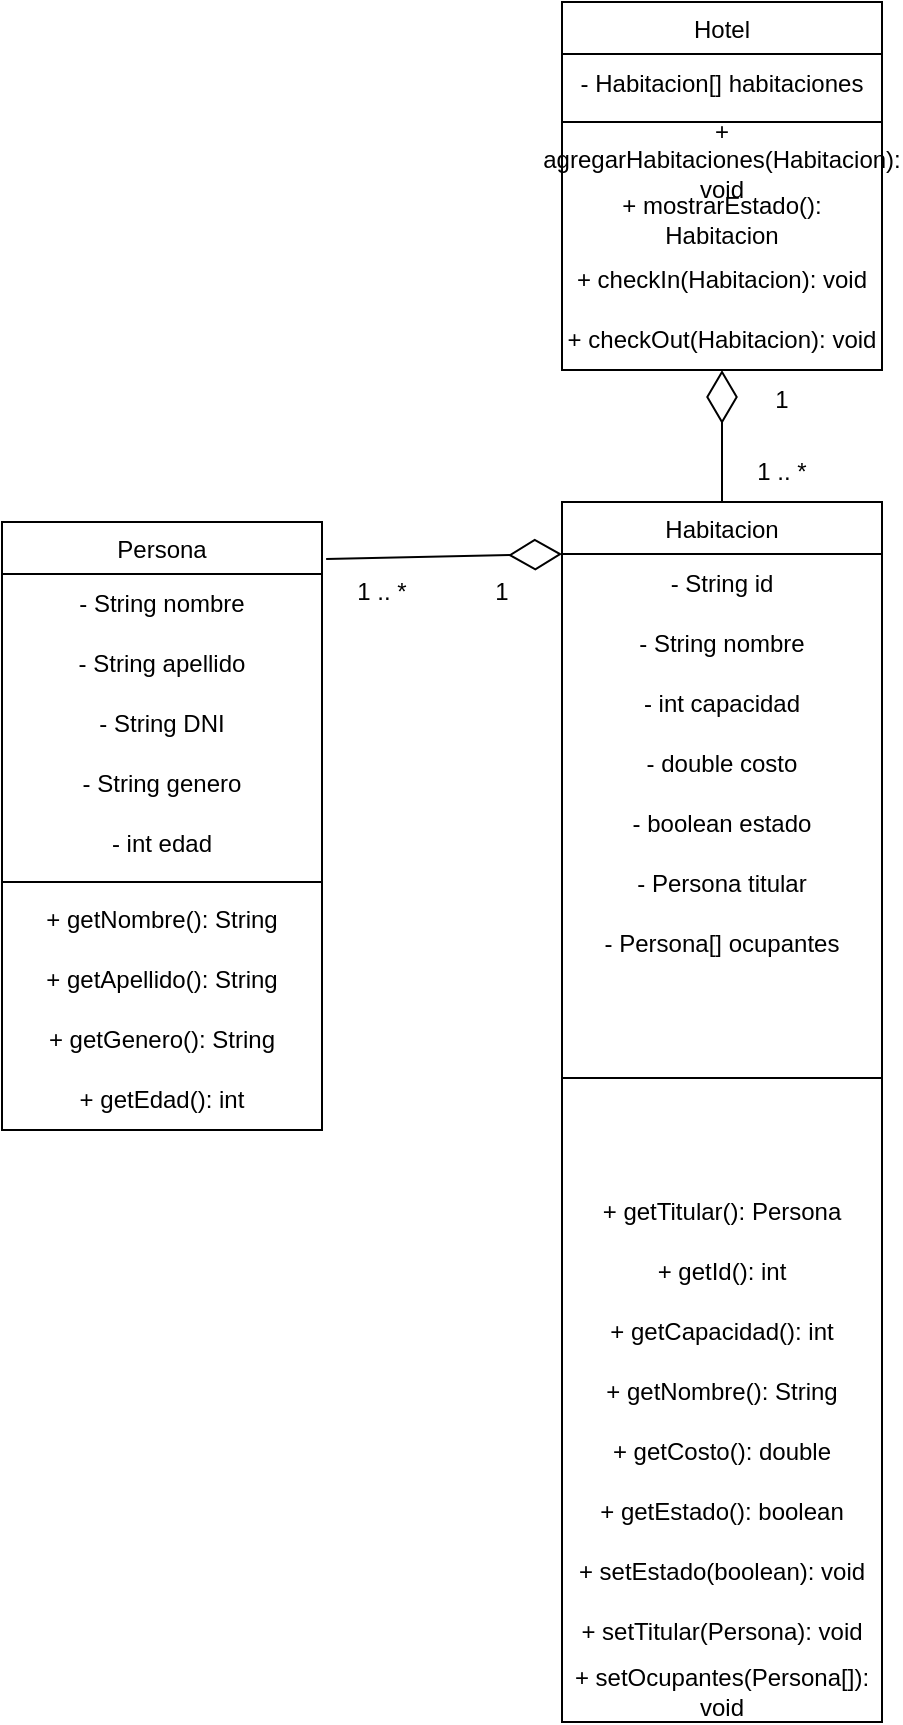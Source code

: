 <mxfile version="22.1.7" type="device">
  <diagram id="C5RBs43oDa-KdzZeNtuy" name="Page-1">
    <mxGraphModel dx="880" dy="470" grid="1" gridSize="10" guides="1" tooltips="1" connect="1" arrows="1" fold="1" page="1" pageScale="1" pageWidth="827" pageHeight="1169" math="0" shadow="0">
      <root>
        <mxCell id="WIyWlLk6GJQsqaUBKTNV-0" />
        <mxCell id="WIyWlLk6GJQsqaUBKTNV-1" parent="WIyWlLk6GJQsqaUBKTNV-0" />
        <mxCell id="zkfFHV4jXpPFQw0GAbJ--13" value="Hotel" style="swimlane;fontStyle=0;align=center;verticalAlign=top;childLayout=stackLayout;horizontal=1;startSize=26;horizontalStack=0;resizeParent=1;resizeLast=0;collapsible=1;marginBottom=0;rounded=0;shadow=0;strokeWidth=1;" parent="WIyWlLk6GJQsqaUBKTNV-1" vertex="1">
          <mxGeometry x="360" y="10" width="160" height="184" as="geometry">
            <mxRectangle x="340" y="380" width="170" height="26" as="alternateBounds" />
          </mxGeometry>
        </mxCell>
        <mxCell id="XlZfgi2PQy6FOsjFvYrP-2" value="- Habitacion[] habitaciones" style="text;html=1;strokeColor=none;fillColor=none;align=center;verticalAlign=middle;whiteSpace=wrap;rounded=0;" vertex="1" parent="zkfFHV4jXpPFQw0GAbJ--13">
          <mxGeometry y="26" width="160" height="30" as="geometry" />
        </mxCell>
        <mxCell id="zkfFHV4jXpPFQw0GAbJ--15" value="" style="line;html=1;strokeWidth=1;align=left;verticalAlign=middle;spacingTop=-1;spacingLeft=3;spacingRight=3;rotatable=0;labelPosition=right;points=[];portConstraint=eastwest;" parent="zkfFHV4jXpPFQw0GAbJ--13" vertex="1">
          <mxGeometry y="56" width="160" height="8" as="geometry" />
        </mxCell>
        <mxCell id="XlZfgi2PQy6FOsjFvYrP-23" value="+ agregarHabitaciones(Habitacion): void" style="text;html=1;strokeColor=none;fillColor=none;align=center;verticalAlign=middle;whiteSpace=wrap;rounded=0;" vertex="1" parent="zkfFHV4jXpPFQw0GAbJ--13">
          <mxGeometry y="64" width="160" height="30" as="geometry" />
        </mxCell>
        <mxCell id="XlZfgi2PQy6FOsjFvYrP-24" value="+ mostrarEstado(): Habitacion" style="text;html=1;strokeColor=none;fillColor=none;align=center;verticalAlign=middle;whiteSpace=wrap;rounded=0;" vertex="1" parent="zkfFHV4jXpPFQw0GAbJ--13">
          <mxGeometry y="94" width="160" height="30" as="geometry" />
        </mxCell>
        <mxCell id="XlZfgi2PQy6FOsjFvYrP-27" value="+ checkIn(Habitacion): void" style="text;html=1;strokeColor=none;fillColor=none;align=center;verticalAlign=middle;whiteSpace=wrap;rounded=0;" vertex="1" parent="zkfFHV4jXpPFQw0GAbJ--13">
          <mxGeometry y="124" width="160" height="30" as="geometry" />
        </mxCell>
        <mxCell id="XlZfgi2PQy6FOsjFvYrP-28" value="+ checkOut(Habitacion): void" style="text;html=1;strokeColor=none;fillColor=none;align=center;verticalAlign=middle;whiteSpace=wrap;rounded=0;" vertex="1" parent="zkfFHV4jXpPFQw0GAbJ--13">
          <mxGeometry y="154" width="160" height="30" as="geometry" />
        </mxCell>
        <mxCell id="XlZfgi2PQy6FOsjFvYrP-0" value="Persona" style="swimlane;fontStyle=0;align=center;verticalAlign=top;childLayout=stackLayout;horizontal=1;startSize=26;horizontalStack=0;resizeParent=1;resizeLast=0;collapsible=1;marginBottom=0;rounded=0;shadow=0;strokeWidth=1;" vertex="1" parent="WIyWlLk6GJQsqaUBKTNV-1">
          <mxGeometry x="80" y="270" width="160" height="304" as="geometry">
            <mxRectangle x="340" y="380" width="170" height="26" as="alternateBounds" />
          </mxGeometry>
        </mxCell>
        <mxCell id="XlZfgi2PQy6FOsjFvYrP-3" value="- String nombre" style="text;html=1;strokeColor=none;fillColor=none;align=center;verticalAlign=middle;whiteSpace=wrap;rounded=0;" vertex="1" parent="XlZfgi2PQy6FOsjFvYrP-0">
          <mxGeometry y="26" width="160" height="30" as="geometry" />
        </mxCell>
        <mxCell id="XlZfgi2PQy6FOsjFvYrP-16" value="- String apellido" style="text;html=1;strokeColor=none;fillColor=none;align=center;verticalAlign=middle;whiteSpace=wrap;rounded=0;" vertex="1" parent="XlZfgi2PQy6FOsjFvYrP-0">
          <mxGeometry y="56" width="160" height="30" as="geometry" />
        </mxCell>
        <mxCell id="XlZfgi2PQy6FOsjFvYrP-18" value="- String DNI" style="text;html=1;strokeColor=none;fillColor=none;align=center;verticalAlign=middle;whiteSpace=wrap;rounded=0;" vertex="1" parent="XlZfgi2PQy6FOsjFvYrP-0">
          <mxGeometry y="86" width="160" height="30" as="geometry" />
        </mxCell>
        <mxCell id="XlZfgi2PQy6FOsjFvYrP-17" value="- String genero" style="text;html=1;strokeColor=none;fillColor=none;align=center;verticalAlign=middle;whiteSpace=wrap;rounded=0;" vertex="1" parent="XlZfgi2PQy6FOsjFvYrP-0">
          <mxGeometry y="116" width="160" height="30" as="geometry" />
        </mxCell>
        <mxCell id="XlZfgi2PQy6FOsjFvYrP-19" value="- int edad" style="text;html=1;strokeColor=none;fillColor=none;align=center;verticalAlign=middle;whiteSpace=wrap;rounded=0;" vertex="1" parent="XlZfgi2PQy6FOsjFvYrP-0">
          <mxGeometry y="146" width="160" height="30" as="geometry" />
        </mxCell>
        <mxCell id="XlZfgi2PQy6FOsjFvYrP-1" value="" style="line;html=1;strokeWidth=1;align=left;verticalAlign=middle;spacingTop=-1;spacingLeft=3;spacingRight=3;rotatable=0;labelPosition=right;points=[];portConstraint=eastwest;" vertex="1" parent="XlZfgi2PQy6FOsjFvYrP-0">
          <mxGeometry y="176" width="160" height="8" as="geometry" />
        </mxCell>
        <mxCell id="XlZfgi2PQy6FOsjFvYrP-32" value="+ getNombre(): String" style="text;html=1;strokeColor=none;fillColor=none;align=center;verticalAlign=middle;whiteSpace=wrap;rounded=0;" vertex="1" parent="XlZfgi2PQy6FOsjFvYrP-0">
          <mxGeometry y="184" width="160" height="30" as="geometry" />
        </mxCell>
        <mxCell id="XlZfgi2PQy6FOsjFvYrP-44" value="+ getApellido(): String" style="text;html=1;strokeColor=none;fillColor=none;align=center;verticalAlign=middle;whiteSpace=wrap;rounded=0;" vertex="1" parent="XlZfgi2PQy6FOsjFvYrP-0">
          <mxGeometry y="214" width="160" height="30" as="geometry" />
        </mxCell>
        <mxCell id="XlZfgi2PQy6FOsjFvYrP-31" value="+ getGenero(): String" style="text;html=1;strokeColor=none;fillColor=none;align=center;verticalAlign=middle;whiteSpace=wrap;rounded=0;" vertex="1" parent="XlZfgi2PQy6FOsjFvYrP-0">
          <mxGeometry y="244" width="160" height="30" as="geometry" />
        </mxCell>
        <mxCell id="XlZfgi2PQy6FOsjFvYrP-45" value="+ getEdad(): int" style="text;html=1;strokeColor=none;fillColor=none;align=center;verticalAlign=middle;whiteSpace=wrap;rounded=0;" vertex="1" parent="XlZfgi2PQy6FOsjFvYrP-0">
          <mxGeometry y="274" width="160" height="30" as="geometry" />
        </mxCell>
        <mxCell id="XlZfgi2PQy6FOsjFvYrP-7" value="Habitacion" style="swimlane;fontStyle=0;align=center;verticalAlign=top;childLayout=stackLayout;horizontal=1;startSize=26;horizontalStack=0;resizeParent=1;resizeLast=0;collapsible=1;marginBottom=0;rounded=0;shadow=0;strokeWidth=1;" vertex="1" parent="WIyWlLk6GJQsqaUBKTNV-1">
          <mxGeometry x="360" y="260" width="160" height="610" as="geometry">
            <mxRectangle x="340" y="380" width="170" height="26" as="alternateBounds" />
          </mxGeometry>
        </mxCell>
        <mxCell id="XlZfgi2PQy6FOsjFvYrP-8" value="- String id" style="text;html=1;strokeColor=none;fillColor=none;align=center;verticalAlign=middle;whiteSpace=wrap;rounded=0;" vertex="1" parent="XlZfgi2PQy6FOsjFvYrP-7">
          <mxGeometry y="26" width="160" height="30" as="geometry" />
        </mxCell>
        <mxCell id="XlZfgi2PQy6FOsjFvYrP-14" value="- String nombre" style="text;html=1;strokeColor=none;fillColor=none;align=center;verticalAlign=middle;whiteSpace=wrap;rounded=0;" vertex="1" parent="XlZfgi2PQy6FOsjFvYrP-7">
          <mxGeometry y="56" width="160" height="30" as="geometry" />
        </mxCell>
        <mxCell id="XlZfgi2PQy6FOsjFvYrP-5" value="- int capacidad" style="text;html=1;strokeColor=none;fillColor=none;align=center;verticalAlign=middle;whiteSpace=wrap;rounded=0;" vertex="1" parent="XlZfgi2PQy6FOsjFvYrP-7">
          <mxGeometry y="86" width="160" height="30" as="geometry" />
        </mxCell>
        <mxCell id="XlZfgi2PQy6FOsjFvYrP-13" value="- double costo" style="text;html=1;strokeColor=none;fillColor=none;align=center;verticalAlign=middle;whiteSpace=wrap;rounded=0;" vertex="1" parent="XlZfgi2PQy6FOsjFvYrP-7">
          <mxGeometry y="116" width="160" height="30" as="geometry" />
        </mxCell>
        <mxCell id="XlZfgi2PQy6FOsjFvYrP-15" value="- boolean estado" style="text;html=1;strokeColor=none;fillColor=none;align=center;verticalAlign=middle;whiteSpace=wrap;rounded=0;" vertex="1" parent="XlZfgi2PQy6FOsjFvYrP-7">
          <mxGeometry y="146" width="160" height="30" as="geometry" />
        </mxCell>
        <mxCell id="XlZfgi2PQy6FOsjFvYrP-20" value="- Persona titular" style="text;html=1;strokeColor=none;fillColor=none;align=center;verticalAlign=middle;whiteSpace=wrap;rounded=0;" vertex="1" parent="XlZfgi2PQy6FOsjFvYrP-7">
          <mxGeometry y="176" width="160" height="30" as="geometry" />
        </mxCell>
        <mxCell id="XlZfgi2PQy6FOsjFvYrP-21" value="- Persona[] ocupantes" style="text;html=1;strokeColor=none;fillColor=none;align=center;verticalAlign=middle;whiteSpace=wrap;rounded=0;" vertex="1" parent="XlZfgi2PQy6FOsjFvYrP-7">
          <mxGeometry y="206" width="160" height="30" as="geometry" />
        </mxCell>
        <mxCell id="XlZfgi2PQy6FOsjFvYrP-9" value="" style="line;html=1;strokeWidth=1;align=left;verticalAlign=middle;spacingTop=-1;spacingLeft=3;spacingRight=3;rotatable=0;labelPosition=right;points=[];portConstraint=eastwest;" vertex="1" parent="XlZfgi2PQy6FOsjFvYrP-7">
          <mxGeometry y="236" width="160" height="104" as="geometry" />
        </mxCell>
        <mxCell id="XlZfgi2PQy6FOsjFvYrP-30" value="+ getTitular(): Persona" style="text;html=1;strokeColor=none;fillColor=none;align=center;verticalAlign=middle;whiteSpace=wrap;rounded=0;" vertex="1" parent="XlZfgi2PQy6FOsjFvYrP-7">
          <mxGeometry y="340" width="160" height="30" as="geometry" />
        </mxCell>
        <mxCell id="XlZfgi2PQy6FOsjFvYrP-29" value="+ getId(): int" style="text;html=1;strokeColor=none;fillColor=none;align=center;verticalAlign=middle;whiteSpace=wrap;rounded=0;" vertex="1" parent="XlZfgi2PQy6FOsjFvYrP-7">
          <mxGeometry y="370" width="160" height="30" as="geometry" />
        </mxCell>
        <mxCell id="XlZfgi2PQy6FOsjFvYrP-39" value="+ getCapacidad(): int" style="text;html=1;strokeColor=none;fillColor=none;align=center;verticalAlign=middle;whiteSpace=wrap;rounded=0;" vertex="1" parent="XlZfgi2PQy6FOsjFvYrP-7">
          <mxGeometry y="400" width="160" height="30" as="geometry" />
        </mxCell>
        <mxCell id="XlZfgi2PQy6FOsjFvYrP-40" value="+ getNombre(): String" style="text;html=1;strokeColor=none;fillColor=none;align=center;verticalAlign=middle;whiteSpace=wrap;rounded=0;" vertex="1" parent="XlZfgi2PQy6FOsjFvYrP-7">
          <mxGeometry y="430" width="160" height="30" as="geometry" />
        </mxCell>
        <mxCell id="XlZfgi2PQy6FOsjFvYrP-41" value="+ getCosto(): double" style="text;html=1;strokeColor=none;fillColor=none;align=center;verticalAlign=middle;whiteSpace=wrap;rounded=0;" vertex="1" parent="XlZfgi2PQy6FOsjFvYrP-7">
          <mxGeometry y="460" width="160" height="30" as="geometry" />
        </mxCell>
        <mxCell id="XlZfgi2PQy6FOsjFvYrP-26" value="+ getEstado(): boolean" style="text;html=1;strokeColor=none;fillColor=none;align=center;verticalAlign=middle;whiteSpace=wrap;rounded=0;" vertex="1" parent="XlZfgi2PQy6FOsjFvYrP-7">
          <mxGeometry y="490" width="160" height="30" as="geometry" />
        </mxCell>
        <mxCell id="XlZfgi2PQy6FOsjFvYrP-42" value="+ setEstado(boolean): void" style="text;html=1;strokeColor=none;fillColor=none;align=center;verticalAlign=middle;whiteSpace=wrap;rounded=0;" vertex="1" parent="XlZfgi2PQy6FOsjFvYrP-7">
          <mxGeometry y="520" width="160" height="30" as="geometry" />
        </mxCell>
        <mxCell id="XlZfgi2PQy6FOsjFvYrP-43" value="+ setTitular(Persona): void" style="text;html=1;strokeColor=none;fillColor=none;align=center;verticalAlign=middle;whiteSpace=wrap;rounded=0;" vertex="1" parent="XlZfgi2PQy6FOsjFvYrP-7">
          <mxGeometry y="550" width="160" height="30" as="geometry" />
        </mxCell>
        <mxCell id="XlZfgi2PQy6FOsjFvYrP-25" value="+ setOcupantes(Persona[]): void" style="text;html=1;strokeColor=none;fillColor=none;align=center;verticalAlign=middle;whiteSpace=wrap;rounded=0;" vertex="1" parent="XlZfgi2PQy6FOsjFvYrP-7">
          <mxGeometry y="580" width="160" height="30" as="geometry" />
        </mxCell>
        <mxCell id="XlZfgi2PQy6FOsjFvYrP-33" value="" style="endArrow=diamondThin;endFill=0;endSize=24;html=1;rounded=0;exitX=0.5;exitY=0;exitDx=0;exitDy=0;entryX=0.5;entryY=1;entryDx=0;entryDy=0;" edge="1" parent="WIyWlLk6GJQsqaUBKTNV-1" source="XlZfgi2PQy6FOsjFvYrP-7" target="zkfFHV4jXpPFQw0GAbJ--13">
          <mxGeometry width="160" relative="1" as="geometry">
            <mxPoint x="330" y="210" as="sourcePoint" />
            <mxPoint x="490" y="210" as="targetPoint" />
          </mxGeometry>
        </mxCell>
        <mxCell id="XlZfgi2PQy6FOsjFvYrP-34" value="" style="endArrow=diamondThin;endFill=0;endSize=24;html=1;rounded=0;exitX=1.013;exitY=0.061;exitDx=0;exitDy=0;exitPerimeter=0;entryX=0;entryY=0;entryDx=0;entryDy=0;" edge="1" parent="WIyWlLk6GJQsqaUBKTNV-1" source="XlZfgi2PQy6FOsjFvYrP-0" target="XlZfgi2PQy6FOsjFvYrP-8">
          <mxGeometry width="160" relative="1" as="geometry">
            <mxPoint x="330" y="330" as="sourcePoint" />
            <mxPoint x="490" y="330" as="targetPoint" />
          </mxGeometry>
        </mxCell>
        <mxCell id="XlZfgi2PQy6FOsjFvYrP-35" value="1" style="text;html=1;strokeColor=none;fillColor=none;align=center;verticalAlign=middle;whiteSpace=wrap;rounded=0;" vertex="1" parent="WIyWlLk6GJQsqaUBKTNV-1">
          <mxGeometry x="440" y="194" width="60" height="30" as="geometry" />
        </mxCell>
        <mxCell id="XlZfgi2PQy6FOsjFvYrP-36" value="1 .. *" style="text;html=1;strokeColor=none;fillColor=none;align=center;verticalAlign=middle;whiteSpace=wrap;rounded=0;" vertex="1" parent="WIyWlLk6GJQsqaUBKTNV-1">
          <mxGeometry x="440" y="230" width="60" height="30" as="geometry" />
        </mxCell>
        <mxCell id="XlZfgi2PQy6FOsjFvYrP-37" value="1 .. *" style="text;html=1;strokeColor=none;fillColor=none;align=center;verticalAlign=middle;whiteSpace=wrap;rounded=0;" vertex="1" parent="WIyWlLk6GJQsqaUBKTNV-1">
          <mxGeometry x="240" y="290" width="60" height="30" as="geometry" />
        </mxCell>
        <mxCell id="XlZfgi2PQy6FOsjFvYrP-38" value="1" style="text;html=1;strokeColor=none;fillColor=none;align=center;verticalAlign=middle;whiteSpace=wrap;rounded=0;" vertex="1" parent="WIyWlLk6GJQsqaUBKTNV-1">
          <mxGeometry x="300" y="290" width="60" height="30" as="geometry" />
        </mxCell>
      </root>
    </mxGraphModel>
  </diagram>
</mxfile>
